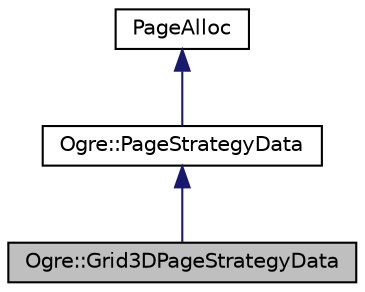 digraph "Ogre::Grid3DPageStrategyData"
{
  bgcolor="transparent";
  edge [fontname="Helvetica",fontsize="10",labelfontname="Helvetica",labelfontsize="10"];
  node [fontname="Helvetica",fontsize="10",shape=record];
  Node0 [label="Ogre::Grid3DPageStrategyData",height=0.2,width=0.4,color="black", fillcolor="grey75", style="filled", fontcolor="black"];
  Node1 -> Node0 [dir="back",color="midnightblue",fontsize="10",style="solid",fontname="Helvetica"];
  Node1 [label="Ogre::PageStrategyData",height=0.2,width=0.4,color="black",URL="$class_ogre_1_1_page_strategy_data.html",tooltip="Abstract marker class representing the data held against the PagedWorldSection which is specifically ..."];
  Node2 -> Node1 [dir="back",color="midnightblue",fontsize="10",style="solid",fontname="Helvetica"];
  Node2 [label="PageAlloc",height=0.2,width=0.4,color="black",URL="$class_ogre_1_1_allocated_object.html"];
}
